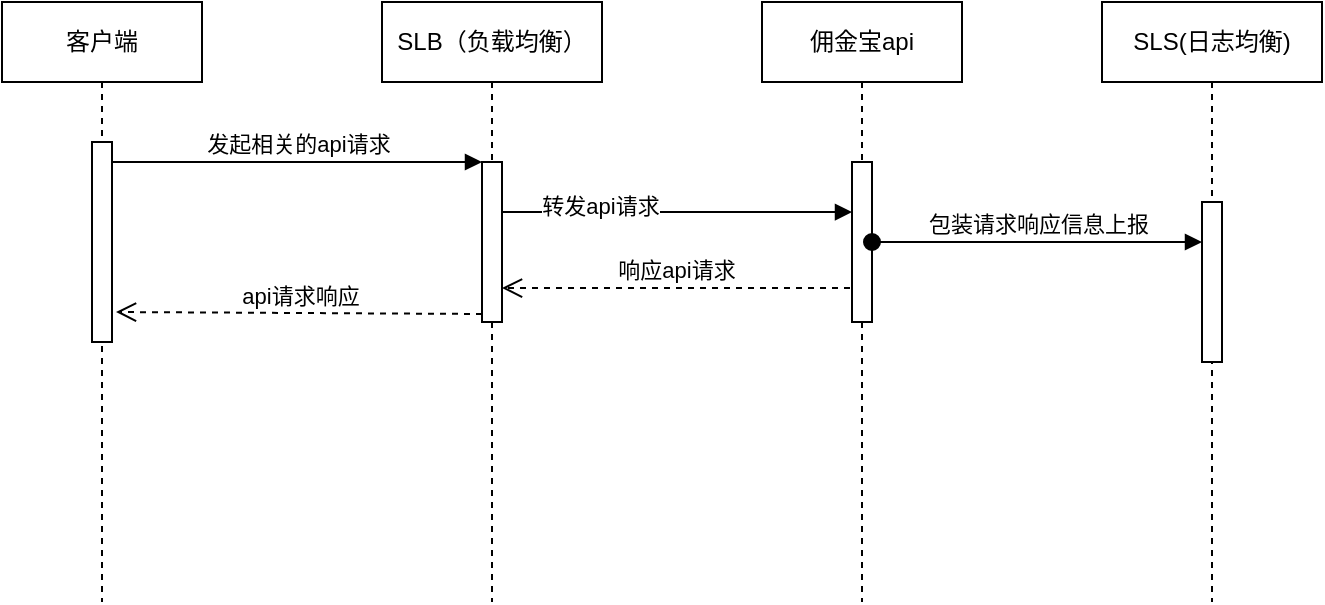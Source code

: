 <mxfile version="15.2.9" type="github">
  <diagram id="vfNRvF-iWBQak13zVtr2" name="Page-1">
    <mxGraphModel dx="1282" dy="750" grid="1" gridSize="10" guides="1" tooltips="1" connect="1" arrows="1" fold="1" page="1" pageScale="1" pageWidth="827" pageHeight="1169" math="0" shadow="0">
      <root>
        <mxCell id="0" />
        <mxCell id="1" parent="0" />
        <mxCell id="2oq0EQOUTSFsF2TZB69m-1" value="客户端" style="shape=umlLifeline;perimeter=lifelinePerimeter;whiteSpace=wrap;html=1;container=1;collapsible=0;recursiveResize=0;outlineConnect=0;" vertex="1" parent="1">
          <mxGeometry x="50" y="160" width="100" height="300" as="geometry" />
        </mxCell>
        <mxCell id="2oq0EQOUTSFsF2TZB69m-17" value="" style="html=1;points=[];perimeter=orthogonalPerimeter;" vertex="1" parent="2oq0EQOUTSFsF2TZB69m-1">
          <mxGeometry x="45" y="70" width="10" height="100" as="geometry" />
        </mxCell>
        <mxCell id="2oq0EQOUTSFsF2TZB69m-6" value="SLB（负载均衡）" style="shape=umlLifeline;perimeter=lifelinePerimeter;whiteSpace=wrap;html=1;container=1;collapsible=0;recursiveResize=0;outlineConnect=0;" vertex="1" parent="1">
          <mxGeometry x="240" y="160" width="110" height="300" as="geometry" />
        </mxCell>
        <mxCell id="2oq0EQOUTSFsF2TZB69m-14" value="" style="html=1;points=[];perimeter=orthogonalPerimeter;" vertex="1" parent="2oq0EQOUTSFsF2TZB69m-6">
          <mxGeometry x="50" y="80" width="10" height="80" as="geometry" />
        </mxCell>
        <mxCell id="2oq0EQOUTSFsF2TZB69m-12" value="佣金宝api" style="shape=umlLifeline;perimeter=lifelinePerimeter;whiteSpace=wrap;html=1;container=1;collapsible=0;recursiveResize=0;outlineConnect=0;" vertex="1" parent="1">
          <mxGeometry x="430" y="160" width="100" height="300" as="geometry" />
        </mxCell>
        <mxCell id="2oq0EQOUTSFsF2TZB69m-18" value="" style="html=1;points=[];perimeter=orthogonalPerimeter;" vertex="1" parent="2oq0EQOUTSFsF2TZB69m-12">
          <mxGeometry x="45" y="80" width="10" height="80" as="geometry" />
        </mxCell>
        <mxCell id="2oq0EQOUTSFsF2TZB69m-13" value="SLS(日志均衡)" style="shape=umlLifeline;perimeter=lifelinePerimeter;whiteSpace=wrap;html=1;container=1;collapsible=0;recursiveResize=0;outlineConnect=0;" vertex="1" parent="1">
          <mxGeometry x="600" y="160" width="110" height="300" as="geometry" />
        </mxCell>
        <mxCell id="2oq0EQOUTSFsF2TZB69m-22" value="" style="html=1;points=[];perimeter=orthogonalPerimeter;" vertex="1" parent="2oq0EQOUTSFsF2TZB69m-13">
          <mxGeometry x="50" y="100" width="10" height="80" as="geometry" />
        </mxCell>
        <mxCell id="2oq0EQOUTSFsF2TZB69m-15" value="发起相关的api请求" style="html=1;verticalAlign=bottom;endArrow=block;entryX=0;entryY=0;" edge="1" target="2oq0EQOUTSFsF2TZB69m-14" parent="1" source="2oq0EQOUTSFsF2TZB69m-17">
          <mxGeometry relative="1" as="geometry">
            <mxPoint x="220" y="240" as="sourcePoint" />
          </mxGeometry>
        </mxCell>
        <mxCell id="2oq0EQOUTSFsF2TZB69m-16" value="api请求响应" style="html=1;verticalAlign=bottom;endArrow=open;dashed=1;endSize=8;exitX=0;exitY=0.95;entryX=1.2;entryY=0.85;entryDx=0;entryDy=0;entryPerimeter=0;" edge="1" source="2oq0EQOUTSFsF2TZB69m-14" parent="1" target="2oq0EQOUTSFsF2TZB69m-17">
          <mxGeometry relative="1" as="geometry">
            <mxPoint x="110" y="316" as="targetPoint" />
          </mxGeometry>
        </mxCell>
        <mxCell id="2oq0EQOUTSFsF2TZB69m-19" value="" style="html=1;verticalAlign=bottom;endArrow=block;entryX=0;entryY=0.313;entryDx=0;entryDy=0;entryPerimeter=0;" edge="1" target="2oq0EQOUTSFsF2TZB69m-18" parent="1" source="2oq0EQOUTSFsF2TZB69m-14">
          <mxGeometry relative="1" as="geometry">
            <mxPoint x="405" y="240" as="sourcePoint" />
          </mxGeometry>
        </mxCell>
        <mxCell id="2oq0EQOUTSFsF2TZB69m-21" value="转发api请求" style="edgeLabel;html=1;align=center;verticalAlign=middle;resizable=0;points=[];" vertex="1" connectable="0" parent="2oq0EQOUTSFsF2TZB69m-19">
          <mxGeometry x="-0.443" y="3" relative="1" as="geometry">
            <mxPoint as="offset" />
          </mxGeometry>
        </mxCell>
        <mxCell id="2oq0EQOUTSFsF2TZB69m-20" value="响应api请求" style="html=1;verticalAlign=bottom;endArrow=open;dashed=1;endSize=8;exitX=-0.1;exitY=0.788;exitDx=0;exitDy=0;exitPerimeter=0;" edge="1" source="2oq0EQOUTSFsF2TZB69m-18" parent="1" target="2oq0EQOUTSFsF2TZB69m-14">
          <mxGeometry relative="1" as="geometry">
            <mxPoint x="301" y="300" as="targetPoint" />
          </mxGeometry>
        </mxCell>
        <mxCell id="2oq0EQOUTSFsF2TZB69m-23" value="包装请求响应信息上报" style="html=1;verticalAlign=bottom;startArrow=oval;endArrow=block;startSize=8;" edge="1" target="2oq0EQOUTSFsF2TZB69m-22" parent="1" source="2oq0EQOUTSFsF2TZB69m-18">
          <mxGeometry relative="1" as="geometry">
            <mxPoint x="590" y="260" as="sourcePoint" />
          </mxGeometry>
        </mxCell>
      </root>
    </mxGraphModel>
  </diagram>
</mxfile>
